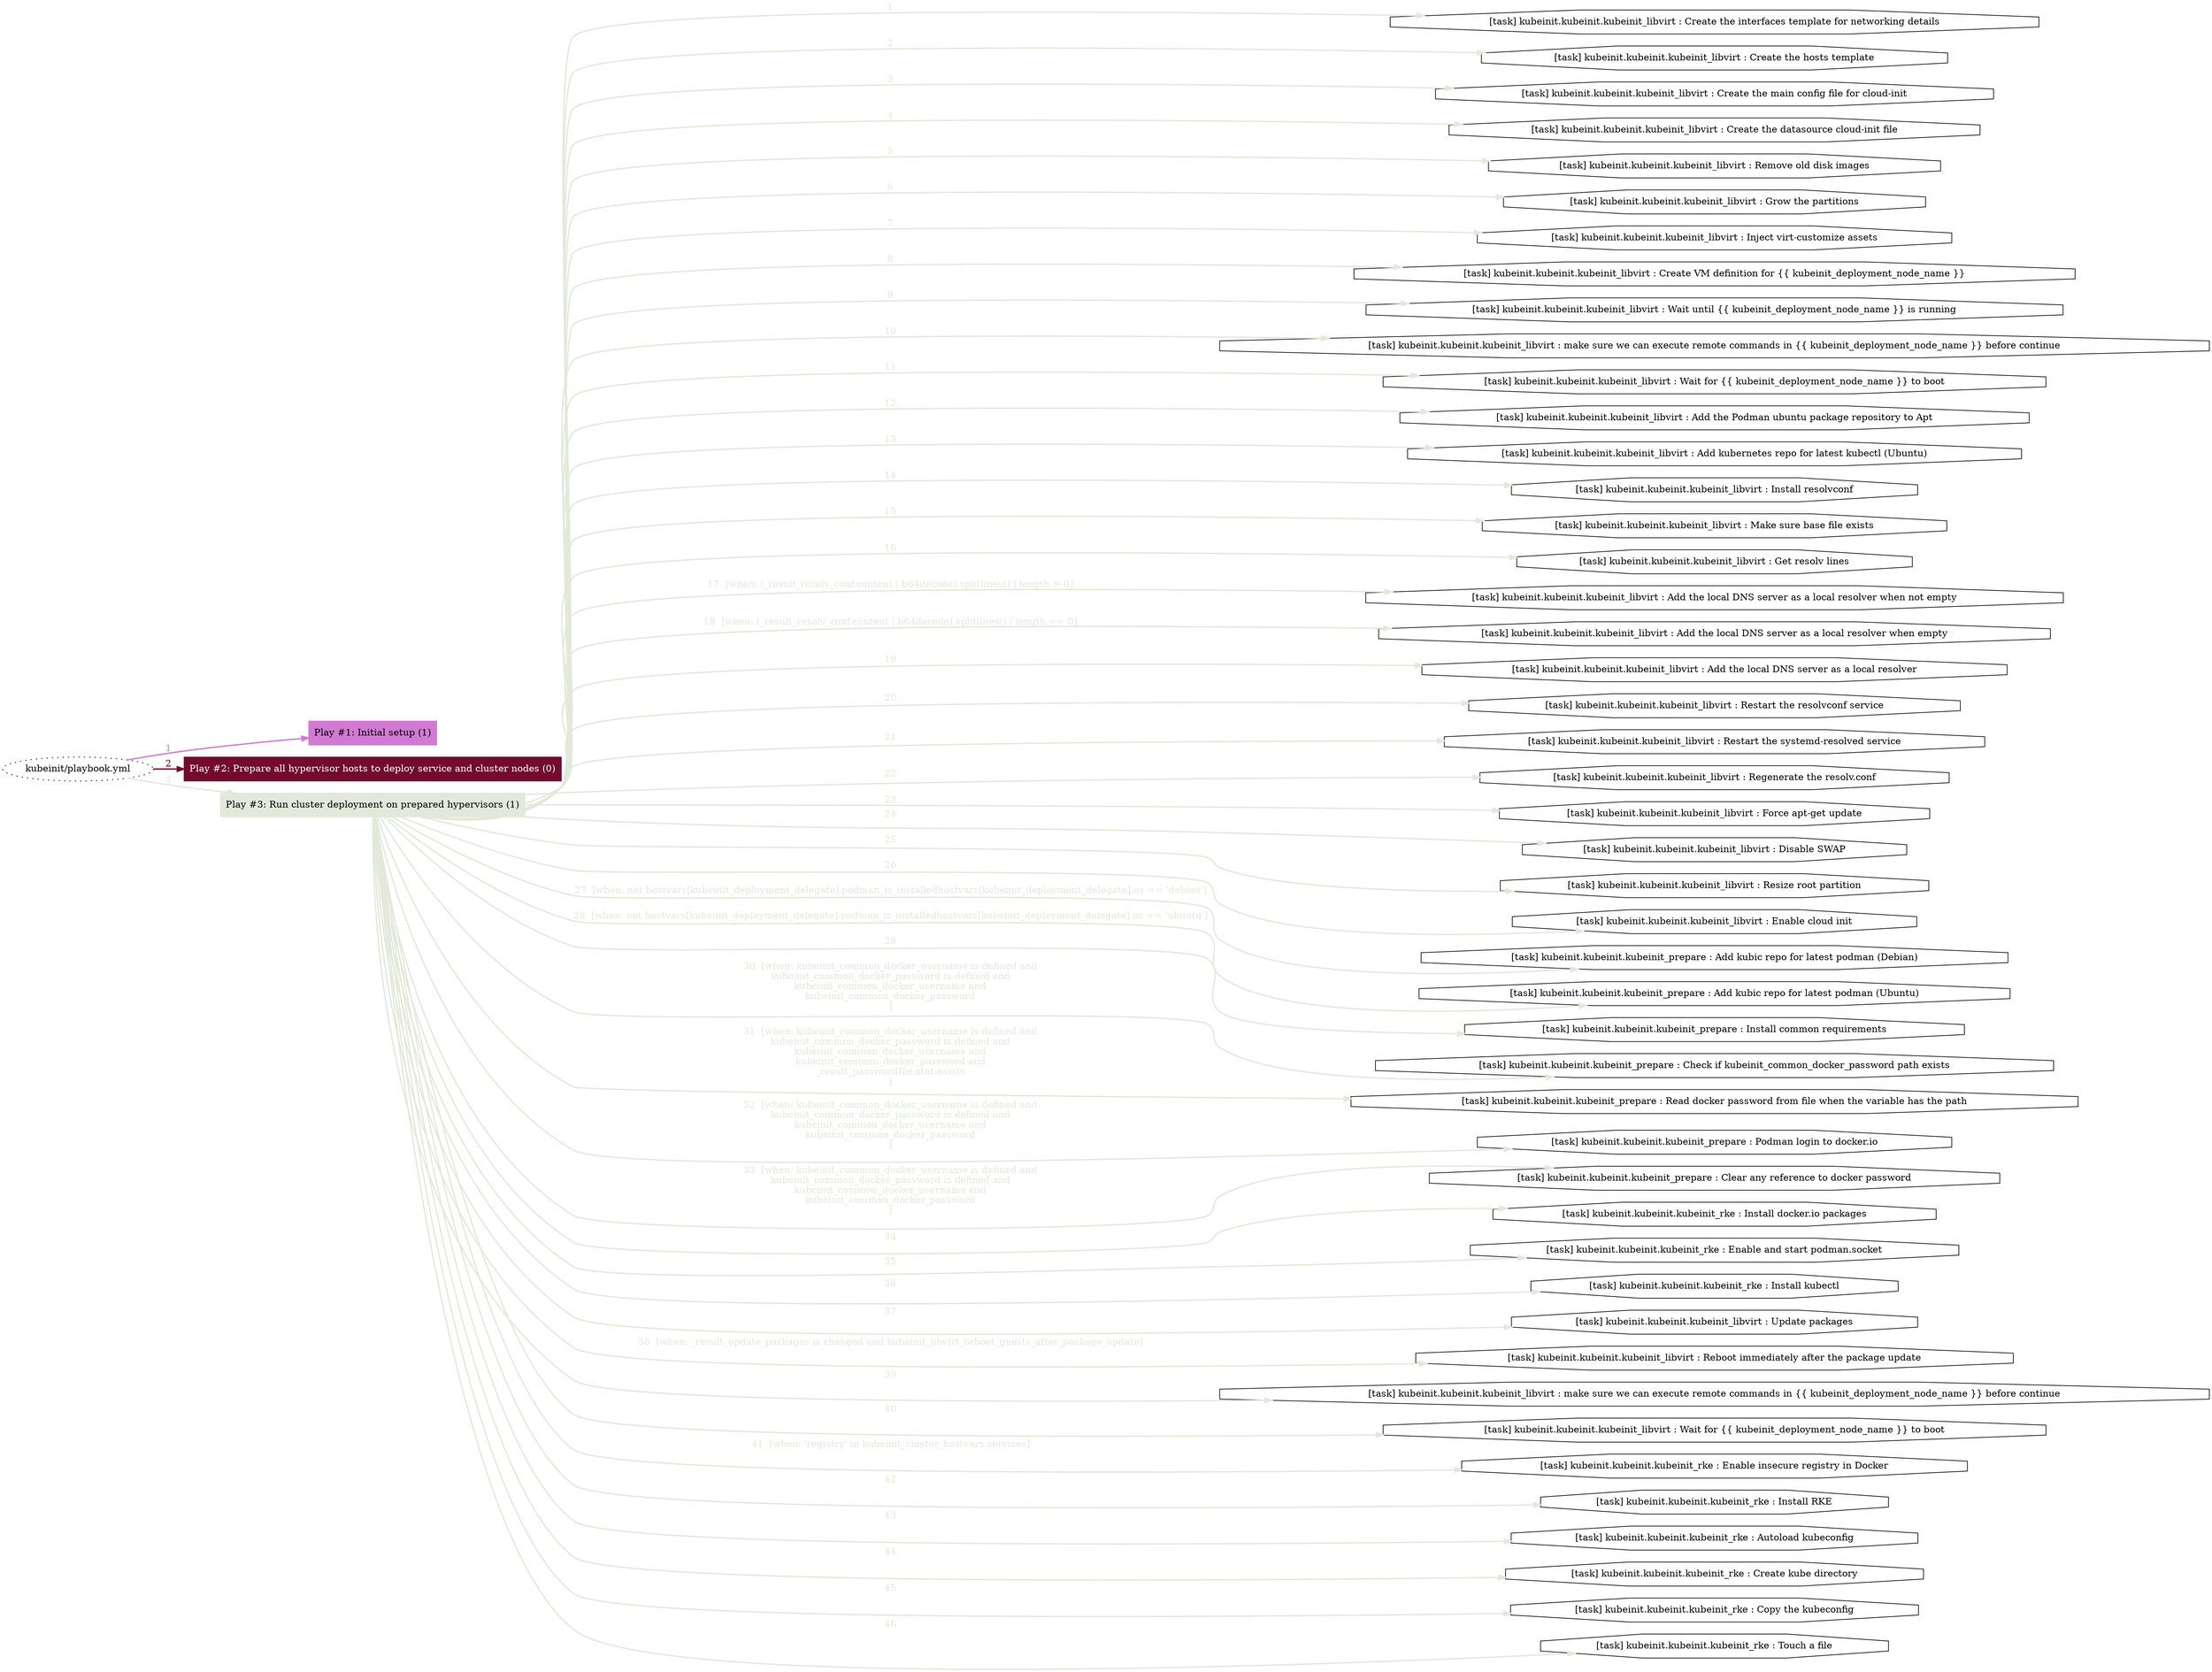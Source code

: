 digraph "kubeinit/playbook.yml "{
	graph [concentrate=true ordering=in rankdir=LR ratio=fill]
	edge [esep=5 sep=10]
	"kubeinit/playbook.yml" [id=root_node style=dotted]
	subgraph "Play #1: Initial setup (1) "{
		"Play #1: Initial setup (1)" [color="#d17ad3" fontcolor="#000000" id="play_1cc1e7d2-8684-4f23-bae9-c7a3d37a0b63" shape=box style=filled tooltip=localhost]
		"kubeinit/playbook.yml" -> "Play #1: Initial setup (1)" [label=1 color="#d17ad3" fontcolor="#d17ad3" id="edge_0f69ab72-4c10-460e-aaf5-d8cd85372109" style=bold]
	}
	subgraph "Play #2: Prepare all hypervisor hosts to deploy service and cluster nodes (0) "{
		"Play #2: Prepare all hypervisor hosts to deploy service and cluster nodes (0)" [color="#720b2d" fontcolor="#ffffff" id="play_ef69c8cc-ee4a-4a32-8947-413edb31c572" shape=box style=filled tooltip=""]
		"kubeinit/playbook.yml" -> "Play #2: Prepare all hypervisor hosts to deploy service and cluster nodes (0)" [label=2 color="#720b2d" fontcolor="#720b2d" id="edge_a5ab3e56-3f59-4775-a78f-6a2ad941e513" style=bold]
	}
	subgraph "Play #3: Run cluster deployment on prepared hypervisors (1) "{
		"Play #3: Run cluster deployment on prepared hypervisors (1)" [color="#e3e9da" fontcolor="#000000" id="play_fc4d5c29-76d9-458e-ba4c-e1554017e125" shape=box style=filled tooltip=localhost]
		"kubeinit/playbook.yml" -> "Play #3: Run cluster deployment on prepared hypervisors (1)" [label=3 color="#e3e9da" fontcolor="#e3e9da" id="edge_96c2126f-c5d7-4e74-b064-96cc74adb74f" style=bold]
		"task_2592ca14-ed33-46e7-8283-4964d31397b7" [label="[task] kubeinit.kubeinit.kubeinit_libvirt : Create the interfaces template for networking details" id="task_2592ca14-ed33-46e7-8283-4964d31397b7" shape=octagon tooltip="[task] kubeinit.kubeinit.kubeinit_libvirt : Create the interfaces template for networking details"]
		"Play #3: Run cluster deployment on prepared hypervisors (1)" -> "task_2592ca14-ed33-46e7-8283-4964d31397b7" [label=1 color="#e3e9da" fontcolor="#e3e9da" id="edge_dfe81de6-5cb4-4417-8525-a69692bd4559" style=bold]
		"task_e4e09577-afb5-4170-8461-6f671ffbd51f" [label="[task] kubeinit.kubeinit.kubeinit_libvirt : Create the hosts template" id="task_e4e09577-afb5-4170-8461-6f671ffbd51f" shape=octagon tooltip="[task] kubeinit.kubeinit.kubeinit_libvirt : Create the hosts template"]
		"Play #3: Run cluster deployment on prepared hypervisors (1)" -> "task_e4e09577-afb5-4170-8461-6f671ffbd51f" [label=2 color="#e3e9da" fontcolor="#e3e9da" id="edge_710f6d02-9423-4289-9360-04339125dd4a" style=bold]
		"task_52ed3847-5b60-49e1-a3d7-ee1ff04eff4e" [label="[task] kubeinit.kubeinit.kubeinit_libvirt : Create the main config file for cloud-init" id="task_52ed3847-5b60-49e1-a3d7-ee1ff04eff4e" shape=octagon tooltip="[task] kubeinit.kubeinit.kubeinit_libvirt : Create the main config file for cloud-init"]
		"Play #3: Run cluster deployment on prepared hypervisors (1)" -> "task_52ed3847-5b60-49e1-a3d7-ee1ff04eff4e" [label=3 color="#e3e9da" fontcolor="#e3e9da" id="edge_08b41b26-bdde-4a7c-9854-bef368875407" style=bold]
		"task_b17df085-76bc-4dc1-9f6a-bdd03c3a1676" [label="[task] kubeinit.kubeinit.kubeinit_libvirt : Create the datasource cloud-init file" id="task_b17df085-76bc-4dc1-9f6a-bdd03c3a1676" shape=octagon tooltip="[task] kubeinit.kubeinit.kubeinit_libvirt : Create the datasource cloud-init file"]
		"Play #3: Run cluster deployment on prepared hypervisors (1)" -> "task_b17df085-76bc-4dc1-9f6a-bdd03c3a1676" [label=4 color="#e3e9da" fontcolor="#e3e9da" id="edge_95c55c8c-1380-4aa9-949a-6b507d272c67" style=bold]
		"task_eb6cc6a2-7793-4c39-87b7-717bc5bb207a" [label="[task] kubeinit.kubeinit.kubeinit_libvirt : Remove old disk images" id="task_eb6cc6a2-7793-4c39-87b7-717bc5bb207a" shape=octagon tooltip="[task] kubeinit.kubeinit.kubeinit_libvirt : Remove old disk images"]
		"Play #3: Run cluster deployment on prepared hypervisors (1)" -> "task_eb6cc6a2-7793-4c39-87b7-717bc5bb207a" [label=5 color="#e3e9da" fontcolor="#e3e9da" id="edge_82b0d109-ac20-460d-af37-83b9c11ca9f1" style=bold]
		"task_927c4864-6a76-4bdd-bd50-0e33c4fed606" [label="[task] kubeinit.kubeinit.kubeinit_libvirt : Grow the partitions" id="task_927c4864-6a76-4bdd-bd50-0e33c4fed606" shape=octagon tooltip="[task] kubeinit.kubeinit.kubeinit_libvirt : Grow the partitions"]
		"Play #3: Run cluster deployment on prepared hypervisors (1)" -> "task_927c4864-6a76-4bdd-bd50-0e33c4fed606" [label=6 color="#e3e9da" fontcolor="#e3e9da" id="edge_7604dbf1-d43a-430f-84e3-f518423cc1bb" style=bold]
		"task_ab9984a6-abf2-4b3a-9dc9-d9f8785d7ea3" [label="[task] kubeinit.kubeinit.kubeinit_libvirt : Inject virt-customize assets" id="task_ab9984a6-abf2-4b3a-9dc9-d9f8785d7ea3" shape=octagon tooltip="[task] kubeinit.kubeinit.kubeinit_libvirt : Inject virt-customize assets"]
		"Play #3: Run cluster deployment on prepared hypervisors (1)" -> "task_ab9984a6-abf2-4b3a-9dc9-d9f8785d7ea3" [label=7 color="#e3e9da" fontcolor="#e3e9da" id="edge_be254213-8d57-44d2-be42-43854f8f3e9a" style=bold]
		"task_a64b5ffe-61d8-4574-9422-96e63ff589b5" [label="[task] kubeinit.kubeinit.kubeinit_libvirt : Create VM definition for {{ kubeinit_deployment_node_name }}" id="task_a64b5ffe-61d8-4574-9422-96e63ff589b5" shape=octagon tooltip="[task] kubeinit.kubeinit.kubeinit_libvirt : Create VM definition for {{ kubeinit_deployment_node_name }}"]
		"Play #3: Run cluster deployment on prepared hypervisors (1)" -> "task_a64b5ffe-61d8-4574-9422-96e63ff589b5" [label=8 color="#e3e9da" fontcolor="#e3e9da" id="edge_02d8520c-16b3-4246-85ad-e1ab44c8704f" style=bold]
		"task_7a8336d2-57b5-4811-8a14-d73006a86bd6" [label="[task] kubeinit.kubeinit.kubeinit_libvirt : Wait until {{ kubeinit_deployment_node_name }} is running" id="task_7a8336d2-57b5-4811-8a14-d73006a86bd6" shape=octagon tooltip="[task] kubeinit.kubeinit.kubeinit_libvirt : Wait until {{ kubeinit_deployment_node_name }} is running"]
		"Play #3: Run cluster deployment on prepared hypervisors (1)" -> "task_7a8336d2-57b5-4811-8a14-d73006a86bd6" [label=9 color="#e3e9da" fontcolor="#e3e9da" id="edge_b89f01e4-eaa9-4cc6-ba67-c6d3dc7ba64a" style=bold]
		"task_c4b33c6b-3d18-4fcb-9a7c-8f09aee33c1e" [label="[task] kubeinit.kubeinit.kubeinit_libvirt : make sure we can execute remote commands in {{ kubeinit_deployment_node_name }} before continue" id="task_c4b33c6b-3d18-4fcb-9a7c-8f09aee33c1e" shape=octagon tooltip="[task] kubeinit.kubeinit.kubeinit_libvirt : make sure we can execute remote commands in {{ kubeinit_deployment_node_name }} before continue"]
		"Play #3: Run cluster deployment on prepared hypervisors (1)" -> "task_c4b33c6b-3d18-4fcb-9a7c-8f09aee33c1e" [label=10 color="#e3e9da" fontcolor="#e3e9da" id="edge_da299d6d-570f-4477-8613-ee873d6c7ac9" style=bold]
		"task_e0221943-0f43-4b57-9c3c-2f36a0ff0398" [label="[task] kubeinit.kubeinit.kubeinit_libvirt : Wait for {{ kubeinit_deployment_node_name }} to boot" id="task_e0221943-0f43-4b57-9c3c-2f36a0ff0398" shape=octagon tooltip="[task] kubeinit.kubeinit.kubeinit_libvirt : Wait for {{ kubeinit_deployment_node_name }} to boot"]
		"Play #3: Run cluster deployment on prepared hypervisors (1)" -> "task_e0221943-0f43-4b57-9c3c-2f36a0ff0398" [label=11 color="#e3e9da" fontcolor="#e3e9da" id="edge_acfb6e02-6979-46e0-876e-0209abdb89e5" style=bold]
		"task_4fbb7b0e-a5eb-489e-ad50-60bfd8b22893" [label="[task] kubeinit.kubeinit.kubeinit_libvirt : Add the Podman ubuntu package repository to Apt" id="task_4fbb7b0e-a5eb-489e-ad50-60bfd8b22893" shape=octagon tooltip="[task] kubeinit.kubeinit.kubeinit_libvirt : Add the Podman ubuntu package repository to Apt"]
		"Play #3: Run cluster deployment on prepared hypervisors (1)" -> "task_4fbb7b0e-a5eb-489e-ad50-60bfd8b22893" [label=12 color="#e3e9da" fontcolor="#e3e9da" id="edge_d0310723-d11e-41fe-9258-1d50d4a6918c" style=bold]
		"task_5ba03f26-b465-48b4-b380-27c210c75c36" [label="[task] kubeinit.kubeinit.kubeinit_libvirt : Add kubernetes repo for latest kubectl (Ubuntu)" id="task_5ba03f26-b465-48b4-b380-27c210c75c36" shape=octagon tooltip="[task] kubeinit.kubeinit.kubeinit_libvirt : Add kubernetes repo for latest kubectl (Ubuntu)"]
		"Play #3: Run cluster deployment on prepared hypervisors (1)" -> "task_5ba03f26-b465-48b4-b380-27c210c75c36" [label=13 color="#e3e9da" fontcolor="#e3e9da" id="edge_26328586-3d4b-408c-b265-1d63896aad47" style=bold]
		"task_a6ce7166-a048-455c-9aaa-e9af73d61370" [label="[task] kubeinit.kubeinit.kubeinit_libvirt : Install resolvconf" id="task_a6ce7166-a048-455c-9aaa-e9af73d61370" shape=octagon tooltip="[task] kubeinit.kubeinit.kubeinit_libvirt : Install resolvconf"]
		"Play #3: Run cluster deployment on prepared hypervisors (1)" -> "task_a6ce7166-a048-455c-9aaa-e9af73d61370" [label=14 color="#e3e9da" fontcolor="#e3e9da" id="edge_6e6c678a-5680-4c61-a6e5-d912bc7d0e98" style=bold]
		"task_77f91ccf-0e27-4062-9fb4-5ece31d239e9" [label="[task] kubeinit.kubeinit.kubeinit_libvirt : Make sure base file exists" id="task_77f91ccf-0e27-4062-9fb4-5ece31d239e9" shape=octagon tooltip="[task] kubeinit.kubeinit.kubeinit_libvirt : Make sure base file exists"]
		"Play #3: Run cluster deployment on prepared hypervisors (1)" -> "task_77f91ccf-0e27-4062-9fb4-5ece31d239e9" [label=15 color="#e3e9da" fontcolor="#e3e9da" id="edge_ce5c644b-195b-45a5-ad4c-c6d923d17dce" style=bold]
		"task_9d0c648d-5143-421a-b28e-b34b05fdb9db" [label="[task] kubeinit.kubeinit.kubeinit_libvirt : Get resolv lines" id="task_9d0c648d-5143-421a-b28e-b34b05fdb9db" shape=octagon tooltip="[task] kubeinit.kubeinit.kubeinit_libvirt : Get resolv lines"]
		"Play #3: Run cluster deployment on prepared hypervisors (1)" -> "task_9d0c648d-5143-421a-b28e-b34b05fdb9db" [label=16 color="#e3e9da" fontcolor="#e3e9da" id="edge_3be61119-e0dd-4a01-83e7-f1cf65428ec1" style=bold]
		"task_d8cd7b00-0c1b-4f02-9b8a-f9bfbdea1bcc" [label="[task] kubeinit.kubeinit.kubeinit_libvirt : Add the local DNS server as a local resolver when not empty" id="task_d8cd7b00-0c1b-4f02-9b8a-f9bfbdea1bcc" shape=octagon tooltip="[task] kubeinit.kubeinit.kubeinit_libvirt : Add the local DNS server as a local resolver when not empty"]
		"Play #3: Run cluster deployment on prepared hypervisors (1)" -> "task_d8cd7b00-0c1b-4f02-9b8a-f9bfbdea1bcc" [label="17  [when: (_result_resolv_conf.content | b64decode).splitlines() | length > 0]" color="#e3e9da" fontcolor="#e3e9da" id="edge_6d0b83ee-3c47-45bb-8f80-bbc1e33422e1" style=bold]
		"task_7595dbbf-102b-4034-b2c5-e65f7ef9b390" [label="[task] kubeinit.kubeinit.kubeinit_libvirt : Add the local DNS server as a local resolver when empty" id="task_7595dbbf-102b-4034-b2c5-e65f7ef9b390" shape=octagon tooltip="[task] kubeinit.kubeinit.kubeinit_libvirt : Add the local DNS server as a local resolver when empty"]
		"Play #3: Run cluster deployment on prepared hypervisors (1)" -> "task_7595dbbf-102b-4034-b2c5-e65f7ef9b390" [label="18  [when: (_result_resolv_conf.content | b64decode).splitlines() | length == 0]" color="#e3e9da" fontcolor="#e3e9da" id="edge_54d431db-94df-4f6b-932b-914ac88143a6" style=bold]
		"task_6b138d22-5960-4bfd-b64e-445abae8a23a" [label="[task] kubeinit.kubeinit.kubeinit_libvirt : Add the local DNS server as a local resolver" id="task_6b138d22-5960-4bfd-b64e-445abae8a23a" shape=octagon tooltip="[task] kubeinit.kubeinit.kubeinit_libvirt : Add the local DNS server as a local resolver"]
		"Play #3: Run cluster deployment on prepared hypervisors (1)" -> "task_6b138d22-5960-4bfd-b64e-445abae8a23a" [label=19 color="#e3e9da" fontcolor="#e3e9da" id="edge_7bba7514-fbdc-40ab-be0b-4aaed2a1a176" style=bold]
		"task_375586f0-2ce2-45a1-a300-721a309d20b4" [label="[task] kubeinit.kubeinit.kubeinit_libvirt : Restart the resolvconf service" id="task_375586f0-2ce2-45a1-a300-721a309d20b4" shape=octagon tooltip="[task] kubeinit.kubeinit.kubeinit_libvirt : Restart the resolvconf service"]
		"Play #3: Run cluster deployment on prepared hypervisors (1)" -> "task_375586f0-2ce2-45a1-a300-721a309d20b4" [label=20 color="#e3e9da" fontcolor="#e3e9da" id="edge_83fcc16b-2d26-4d9c-addb-6e4824467185" style=bold]
		"task_f1073f1c-c88e-4c3c-b3f8-296004fb68a4" [label="[task] kubeinit.kubeinit.kubeinit_libvirt : Restart the systemd-resolved service" id="task_f1073f1c-c88e-4c3c-b3f8-296004fb68a4" shape=octagon tooltip="[task] kubeinit.kubeinit.kubeinit_libvirt : Restart the systemd-resolved service"]
		"Play #3: Run cluster deployment on prepared hypervisors (1)" -> "task_f1073f1c-c88e-4c3c-b3f8-296004fb68a4" [label=21 color="#e3e9da" fontcolor="#e3e9da" id="edge_5d281a49-b40d-4174-bb64-33786511674b" style=bold]
		"task_82444cc6-bf4d-4a4a-bdf2-b8744a02043d" [label="[task] kubeinit.kubeinit.kubeinit_libvirt : Regenerate the resolv.conf" id="task_82444cc6-bf4d-4a4a-bdf2-b8744a02043d" shape=octagon tooltip="[task] kubeinit.kubeinit.kubeinit_libvirt : Regenerate the resolv.conf"]
		"Play #3: Run cluster deployment on prepared hypervisors (1)" -> "task_82444cc6-bf4d-4a4a-bdf2-b8744a02043d" [label=22 color="#e3e9da" fontcolor="#e3e9da" id="edge_23473c72-ecdc-43b0-8db2-4ab610351744" style=bold]
		"task_c3586cd1-3930-45fe-aae0-4fae9d00ca30" [label="[task] kubeinit.kubeinit.kubeinit_libvirt : Force apt-get update" id="task_c3586cd1-3930-45fe-aae0-4fae9d00ca30" shape=octagon tooltip="[task] kubeinit.kubeinit.kubeinit_libvirt : Force apt-get update"]
		"Play #3: Run cluster deployment on prepared hypervisors (1)" -> "task_c3586cd1-3930-45fe-aae0-4fae9d00ca30" [label=23 color="#e3e9da" fontcolor="#e3e9da" id="edge_3c0378b6-dddd-46d5-bcc2-e593cdb5a5ea" style=bold]
		"task_bb220a07-f317-438f-8a6b-3b5c3c181850" [label="[task] kubeinit.kubeinit.kubeinit_libvirt : Disable SWAP" id="task_bb220a07-f317-438f-8a6b-3b5c3c181850" shape=octagon tooltip="[task] kubeinit.kubeinit.kubeinit_libvirt : Disable SWAP"]
		"Play #3: Run cluster deployment on prepared hypervisors (1)" -> "task_bb220a07-f317-438f-8a6b-3b5c3c181850" [label=24 color="#e3e9da" fontcolor="#e3e9da" id="edge_44de7907-0b4d-4d53-9ff4-2ff0a5dc100a" style=bold]
		"task_ae2c2b3b-8abb-4a6a-9b10-1ea9a039f899" [label="[task] kubeinit.kubeinit.kubeinit_libvirt : Resize root partition" id="task_ae2c2b3b-8abb-4a6a-9b10-1ea9a039f899" shape=octagon tooltip="[task] kubeinit.kubeinit.kubeinit_libvirt : Resize root partition"]
		"Play #3: Run cluster deployment on prepared hypervisors (1)" -> "task_ae2c2b3b-8abb-4a6a-9b10-1ea9a039f899" [label=25 color="#e3e9da" fontcolor="#e3e9da" id="edge_73ae0fc4-2d37-46da-814b-7a8331287c2e" style=bold]
		"task_a749c489-b7bb-452e-beb0-ef8e1d6bd1a9" [label="[task] kubeinit.kubeinit.kubeinit_libvirt : Enable cloud init" id="task_a749c489-b7bb-452e-beb0-ef8e1d6bd1a9" shape=octagon tooltip="[task] kubeinit.kubeinit.kubeinit_libvirt : Enable cloud init"]
		"Play #3: Run cluster deployment on prepared hypervisors (1)" -> "task_a749c489-b7bb-452e-beb0-ef8e1d6bd1a9" [label=26 color="#e3e9da" fontcolor="#e3e9da" id="edge_5000b1e0-ec85-46c9-bfb9-519798407dba" style=bold]
		"task_c80ae2f8-7e9f-46a6-916a-669260b0fcd0" [label="[task] kubeinit.kubeinit.kubeinit_prepare : Add kubic repo for latest podman (Debian)" id="task_c80ae2f8-7e9f-46a6-916a-669260b0fcd0" shape=octagon tooltip="[task] kubeinit.kubeinit.kubeinit_prepare : Add kubic repo for latest podman (Debian)"]
		"Play #3: Run cluster deployment on prepared hypervisors (1)" -> "task_c80ae2f8-7e9f-46a6-916a-669260b0fcd0" [label="27  [when: not hostvars[kubeinit_deployment_delegate].podman_is_installedhostvars[kubeinit_deployment_delegate].os == 'debian']" color="#e3e9da" fontcolor="#e3e9da" id="edge_4d9cfa6b-da3d-4531-9aaf-2bd96dd007ee" style=bold]
		"task_2db95728-e75a-4190-9cdf-6381c84256fb" [label="[task] kubeinit.kubeinit.kubeinit_prepare : Add kubic repo for latest podman (Ubuntu)" id="task_2db95728-e75a-4190-9cdf-6381c84256fb" shape=octagon tooltip="[task] kubeinit.kubeinit.kubeinit_prepare : Add kubic repo for latest podman (Ubuntu)"]
		"Play #3: Run cluster deployment on prepared hypervisors (1)" -> "task_2db95728-e75a-4190-9cdf-6381c84256fb" [label="28  [when: not hostvars[kubeinit_deployment_delegate].podman_is_installedhostvars[kubeinit_deployment_delegate].os == 'ubuntu']" color="#e3e9da" fontcolor="#e3e9da" id="edge_afab1a3e-0c46-4994-948e-f1ee5cf2164e" style=bold]
		"task_b2dfa0d5-a300-4215-bdda-d05f0f1c5b71" [label="[task] kubeinit.kubeinit.kubeinit_prepare : Install common requirements" id="task_b2dfa0d5-a300-4215-bdda-d05f0f1c5b71" shape=octagon tooltip="[task] kubeinit.kubeinit.kubeinit_prepare : Install common requirements"]
		"Play #3: Run cluster deployment on prepared hypervisors (1)" -> "task_b2dfa0d5-a300-4215-bdda-d05f0f1c5b71" [label=29 color="#e3e9da" fontcolor="#e3e9da" id="edge_23f05738-4dba-4fc8-8cc7-2a3836590685" style=bold]
		"task_5c392be6-4ab7-4f45-b2ca-c93b5e1c7c7a" [label="[task] kubeinit.kubeinit.kubeinit_prepare : Check if kubeinit_common_docker_password path exists" id="task_5c392be6-4ab7-4f45-b2ca-c93b5e1c7c7a" shape=octagon tooltip="[task] kubeinit.kubeinit.kubeinit_prepare : Check if kubeinit_common_docker_password path exists"]
		"Play #3: Run cluster deployment on prepared hypervisors (1)" -> "task_5c392be6-4ab7-4f45-b2ca-c93b5e1c7c7a" [label="30  [when: kubeinit_common_docker_username is defined and
kubeinit_common_docker_password is defined and
kubeinit_common_docker_username and
kubeinit_common_docker_password
]" color="#e3e9da" fontcolor="#e3e9da" id="edge_5b3567a9-b6d1-4622-aa41-b2bcc6ac0eac" style=bold]
		"task_caf7dbfc-6db4-4c39-88c1-9c33974e9880" [label="[task] kubeinit.kubeinit.kubeinit_prepare : Read docker password from file when the variable has the path" id="task_caf7dbfc-6db4-4c39-88c1-9c33974e9880" shape=octagon tooltip="[task] kubeinit.kubeinit.kubeinit_prepare : Read docker password from file when the variable has the path"]
		"Play #3: Run cluster deployment on prepared hypervisors (1)" -> "task_caf7dbfc-6db4-4c39-88c1-9c33974e9880" [label="31  [when: kubeinit_common_docker_username is defined and
kubeinit_common_docker_password is defined and
kubeinit_common_docker_username and
kubeinit_common_docker_password and
_result_passwordfile.stat.exists
]" color="#e3e9da" fontcolor="#e3e9da" id="edge_c405e08f-de7a-4c6b-afbb-7a7bbc7c211b" style=bold]
		"task_97257697-2774-48f9-b4fe-f08affc50c66" [label="[task] kubeinit.kubeinit.kubeinit_prepare : Podman login to docker.io" id="task_97257697-2774-48f9-b4fe-f08affc50c66" shape=octagon tooltip="[task] kubeinit.kubeinit.kubeinit_prepare : Podman login to docker.io"]
		"Play #3: Run cluster deployment on prepared hypervisors (1)" -> "task_97257697-2774-48f9-b4fe-f08affc50c66" [label="32  [when: kubeinit_common_docker_username is defined and
kubeinit_common_docker_password is defined and
kubeinit_common_docker_username and
kubeinit_common_docker_password
]" color="#e3e9da" fontcolor="#e3e9da" id="edge_f3de0b2e-b601-4ea7-99dc-0782dac8a9db" style=bold]
		"task_c1d1e606-1601-47ce-a30a-c3ef3e60db9d" [label="[task] kubeinit.kubeinit.kubeinit_prepare : Clear any reference to docker password" id="task_c1d1e606-1601-47ce-a30a-c3ef3e60db9d" shape=octagon tooltip="[task] kubeinit.kubeinit.kubeinit_prepare : Clear any reference to docker password"]
		"Play #3: Run cluster deployment on prepared hypervisors (1)" -> "task_c1d1e606-1601-47ce-a30a-c3ef3e60db9d" [label="33  [when: kubeinit_common_docker_username is defined and
kubeinit_common_docker_password is defined and
kubeinit_common_docker_username and
kubeinit_common_docker_password
]" color="#e3e9da" fontcolor="#e3e9da" id="edge_496fc7d2-18d8-42e0-a94f-54f3cf178ca9" style=bold]
		"task_a689802a-6b20-4ade-8562-0b853522ec50" [label="[task] kubeinit.kubeinit.kubeinit_rke : Install docker.io packages" id="task_a689802a-6b20-4ade-8562-0b853522ec50" shape=octagon tooltip="[task] kubeinit.kubeinit.kubeinit_rke : Install docker.io packages"]
		"Play #3: Run cluster deployment on prepared hypervisors (1)" -> "task_a689802a-6b20-4ade-8562-0b853522ec50" [label=34 color="#e3e9da" fontcolor="#e3e9da" id="edge_14e327ca-336c-464a-89b7-d9578d2dfc59" style=bold]
		"task_1c5bdbc7-a8ff-4d1c-b820-428c04f4808d" [label="[task] kubeinit.kubeinit.kubeinit_rke : Enable and start podman.socket" id="task_1c5bdbc7-a8ff-4d1c-b820-428c04f4808d" shape=octagon tooltip="[task] kubeinit.kubeinit.kubeinit_rke : Enable and start podman.socket"]
		"Play #3: Run cluster deployment on prepared hypervisors (1)" -> "task_1c5bdbc7-a8ff-4d1c-b820-428c04f4808d" [label=35 color="#e3e9da" fontcolor="#e3e9da" id="edge_5396fd7c-03d7-4771-9af8-c767d768d8bf" style=bold]
		"task_414812aa-2142-41ba-9ff5-48791796187e" [label="[task] kubeinit.kubeinit.kubeinit_rke : Install kubectl" id="task_414812aa-2142-41ba-9ff5-48791796187e" shape=octagon tooltip="[task] kubeinit.kubeinit.kubeinit_rke : Install kubectl"]
		"Play #3: Run cluster deployment on prepared hypervisors (1)" -> "task_414812aa-2142-41ba-9ff5-48791796187e" [label=36 color="#e3e9da" fontcolor="#e3e9da" id="edge_5686357a-1e4e-427d-9281-32d725fea586" style=bold]
		"task_94469a41-9d13-4dbf-a0e1-27ffd8969b55" [label="[task] kubeinit.kubeinit.kubeinit_libvirt : Update packages" id="task_94469a41-9d13-4dbf-a0e1-27ffd8969b55" shape=octagon tooltip="[task] kubeinit.kubeinit.kubeinit_libvirt : Update packages"]
		"Play #3: Run cluster deployment on prepared hypervisors (1)" -> "task_94469a41-9d13-4dbf-a0e1-27ffd8969b55" [label=37 color="#e3e9da" fontcolor="#e3e9da" id="edge_c97894aa-b8c5-4b09-a1ae-6e763d142a20" style=bold]
		"task_8fedf121-7939-4f73-9774-77f0402fcf19" [label="[task] kubeinit.kubeinit.kubeinit_libvirt : Reboot immediately after the package update" id="task_8fedf121-7939-4f73-9774-77f0402fcf19" shape=octagon tooltip="[task] kubeinit.kubeinit.kubeinit_libvirt : Reboot immediately after the package update"]
		"Play #3: Run cluster deployment on prepared hypervisors (1)" -> "task_8fedf121-7939-4f73-9774-77f0402fcf19" [label="38  [when: _result_update_packages is changed and kubeinit_libvirt_reboot_guests_after_package_update]" color="#e3e9da" fontcolor="#e3e9da" id="edge_3af2c11b-f24c-4dc8-a9af-51b397bad3de" style=bold]
		"task_1611a10e-e213-4ffd-8ec5-1d3b97177b9a" [label="[task] kubeinit.kubeinit.kubeinit_libvirt : make sure we can execute remote commands in {{ kubeinit_deployment_node_name }} before continue" id="task_1611a10e-e213-4ffd-8ec5-1d3b97177b9a" shape=octagon tooltip="[task] kubeinit.kubeinit.kubeinit_libvirt : make sure we can execute remote commands in {{ kubeinit_deployment_node_name }} before continue"]
		"Play #3: Run cluster deployment on prepared hypervisors (1)" -> "task_1611a10e-e213-4ffd-8ec5-1d3b97177b9a" [label=39 color="#e3e9da" fontcolor="#e3e9da" id="edge_94d9935c-2646-4875-b89d-75dd7dc7d1ec" style=bold]
		"task_301476a9-b29f-45ce-a00b-b26064b6de0c" [label="[task] kubeinit.kubeinit.kubeinit_libvirt : Wait for {{ kubeinit_deployment_node_name }} to boot" id="task_301476a9-b29f-45ce-a00b-b26064b6de0c" shape=octagon tooltip="[task] kubeinit.kubeinit.kubeinit_libvirt : Wait for {{ kubeinit_deployment_node_name }} to boot"]
		"Play #3: Run cluster deployment on prepared hypervisors (1)" -> "task_301476a9-b29f-45ce-a00b-b26064b6de0c" [label=40 color="#e3e9da" fontcolor="#e3e9da" id="edge_96927f76-bba3-4207-9236-9b6cdffccc50" style=bold]
		"task_40080639-9ac7-4a85-b147-c552dea9a658" [label="[task] kubeinit.kubeinit.kubeinit_rke : Enable insecure registry in Docker" id="task_40080639-9ac7-4a85-b147-c552dea9a658" shape=octagon tooltip="[task] kubeinit.kubeinit.kubeinit_rke : Enable insecure registry in Docker"]
		"Play #3: Run cluster deployment on prepared hypervisors (1)" -> "task_40080639-9ac7-4a85-b147-c552dea9a658" [label="41  [when: 'registry' in kubeinit_cluster_hostvars.services]" color="#e3e9da" fontcolor="#e3e9da" id="edge_2bf091dc-e38c-43a8-bb5c-d7900f6f68de" style=bold]
		"task_bffefd2c-10d5-4d7b-a7e5-2b3a0a2157dc" [label="[task] kubeinit.kubeinit.kubeinit_rke : Install RKE" id="task_bffefd2c-10d5-4d7b-a7e5-2b3a0a2157dc" shape=octagon tooltip="[task] kubeinit.kubeinit.kubeinit_rke : Install RKE"]
		"Play #3: Run cluster deployment on prepared hypervisors (1)" -> "task_bffefd2c-10d5-4d7b-a7e5-2b3a0a2157dc" [label=42 color="#e3e9da" fontcolor="#e3e9da" id="edge_57363be7-060c-4201-b8ce-f27b5cbe8bee" style=bold]
		"task_7273351e-1cf4-49d7-9e7e-40c58b347a2c" [label="[task] kubeinit.kubeinit.kubeinit_rke : Autoload kubeconfig" id="task_7273351e-1cf4-49d7-9e7e-40c58b347a2c" shape=octagon tooltip="[task] kubeinit.kubeinit.kubeinit_rke : Autoload kubeconfig"]
		"Play #3: Run cluster deployment on prepared hypervisors (1)" -> "task_7273351e-1cf4-49d7-9e7e-40c58b347a2c" [label=43 color="#e3e9da" fontcolor="#e3e9da" id="edge_b0d92597-4207-4e33-9e5e-fba3a6521265" style=bold]
		"task_cb7cd563-6ff4-42a6-b7e8-f346b1914e2a" [label="[task] kubeinit.kubeinit.kubeinit_rke : Create kube directory" id="task_cb7cd563-6ff4-42a6-b7e8-f346b1914e2a" shape=octagon tooltip="[task] kubeinit.kubeinit.kubeinit_rke : Create kube directory"]
		"Play #3: Run cluster deployment on prepared hypervisors (1)" -> "task_cb7cd563-6ff4-42a6-b7e8-f346b1914e2a" [label=44 color="#e3e9da" fontcolor="#e3e9da" id="edge_1edaa872-6c29-4e9a-9a42-a034bb3a1841" style=bold]
		"task_c9eb43c4-1640-42e3-aaf5-5861dd6288cb" [label="[task] kubeinit.kubeinit.kubeinit_rke : Copy the kubeconfig" id="task_c9eb43c4-1640-42e3-aaf5-5861dd6288cb" shape=octagon tooltip="[task] kubeinit.kubeinit.kubeinit_rke : Copy the kubeconfig"]
		"Play #3: Run cluster deployment on prepared hypervisors (1)" -> "task_c9eb43c4-1640-42e3-aaf5-5861dd6288cb" [label=45 color="#e3e9da" fontcolor="#e3e9da" id="edge_714b1080-f241-4e59-b4ed-2bbf6f60c38c" style=bold]
		"task_9e8204ed-7350-48c7-90bd-f2d5a3997511" [label="[task] kubeinit.kubeinit.kubeinit_rke : Touch a file" id="task_9e8204ed-7350-48c7-90bd-f2d5a3997511" shape=octagon tooltip="[task] kubeinit.kubeinit.kubeinit_rke : Touch a file"]
		"Play #3: Run cluster deployment on prepared hypervisors (1)" -> "task_9e8204ed-7350-48c7-90bd-f2d5a3997511" [label=46 color="#e3e9da" fontcolor="#e3e9da" id="edge_053014aa-f7cc-414c-b7c6-bd4eaa35be88" style=bold]
	}
}
